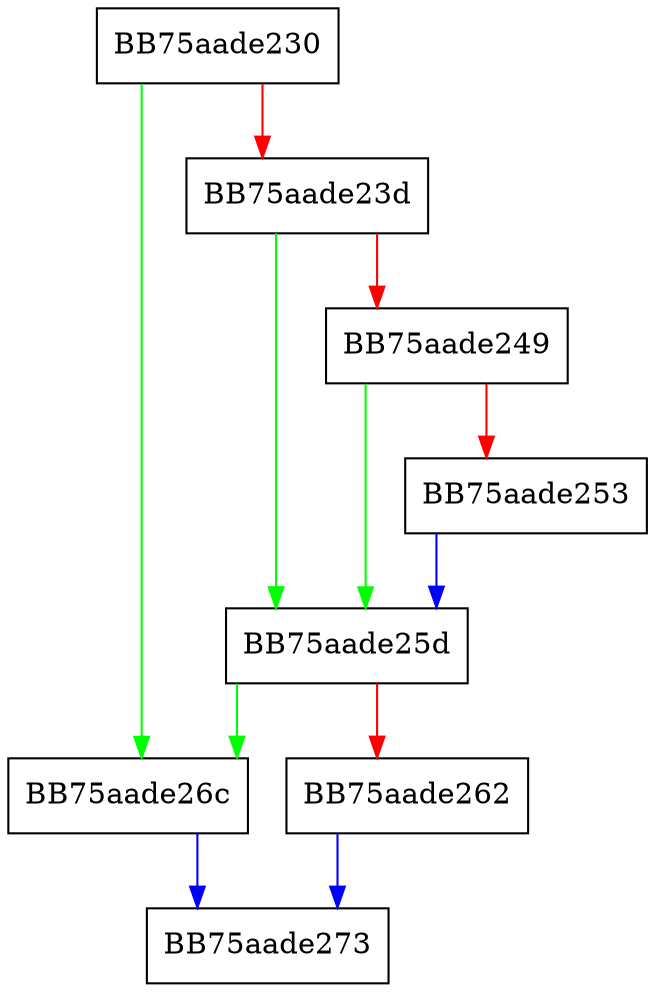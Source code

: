 digraph ForceExpireBlob {
  node [shape="box"];
  graph [splines=ortho];
  BB75aade230 -> BB75aade26c [color="green"];
  BB75aade230 -> BB75aade23d [color="red"];
  BB75aade23d -> BB75aade25d [color="green"];
  BB75aade23d -> BB75aade249 [color="red"];
  BB75aade249 -> BB75aade25d [color="green"];
  BB75aade249 -> BB75aade253 [color="red"];
  BB75aade253 -> BB75aade25d [color="blue"];
  BB75aade25d -> BB75aade26c [color="green"];
  BB75aade25d -> BB75aade262 [color="red"];
  BB75aade262 -> BB75aade273 [color="blue"];
  BB75aade26c -> BB75aade273 [color="blue"];
}